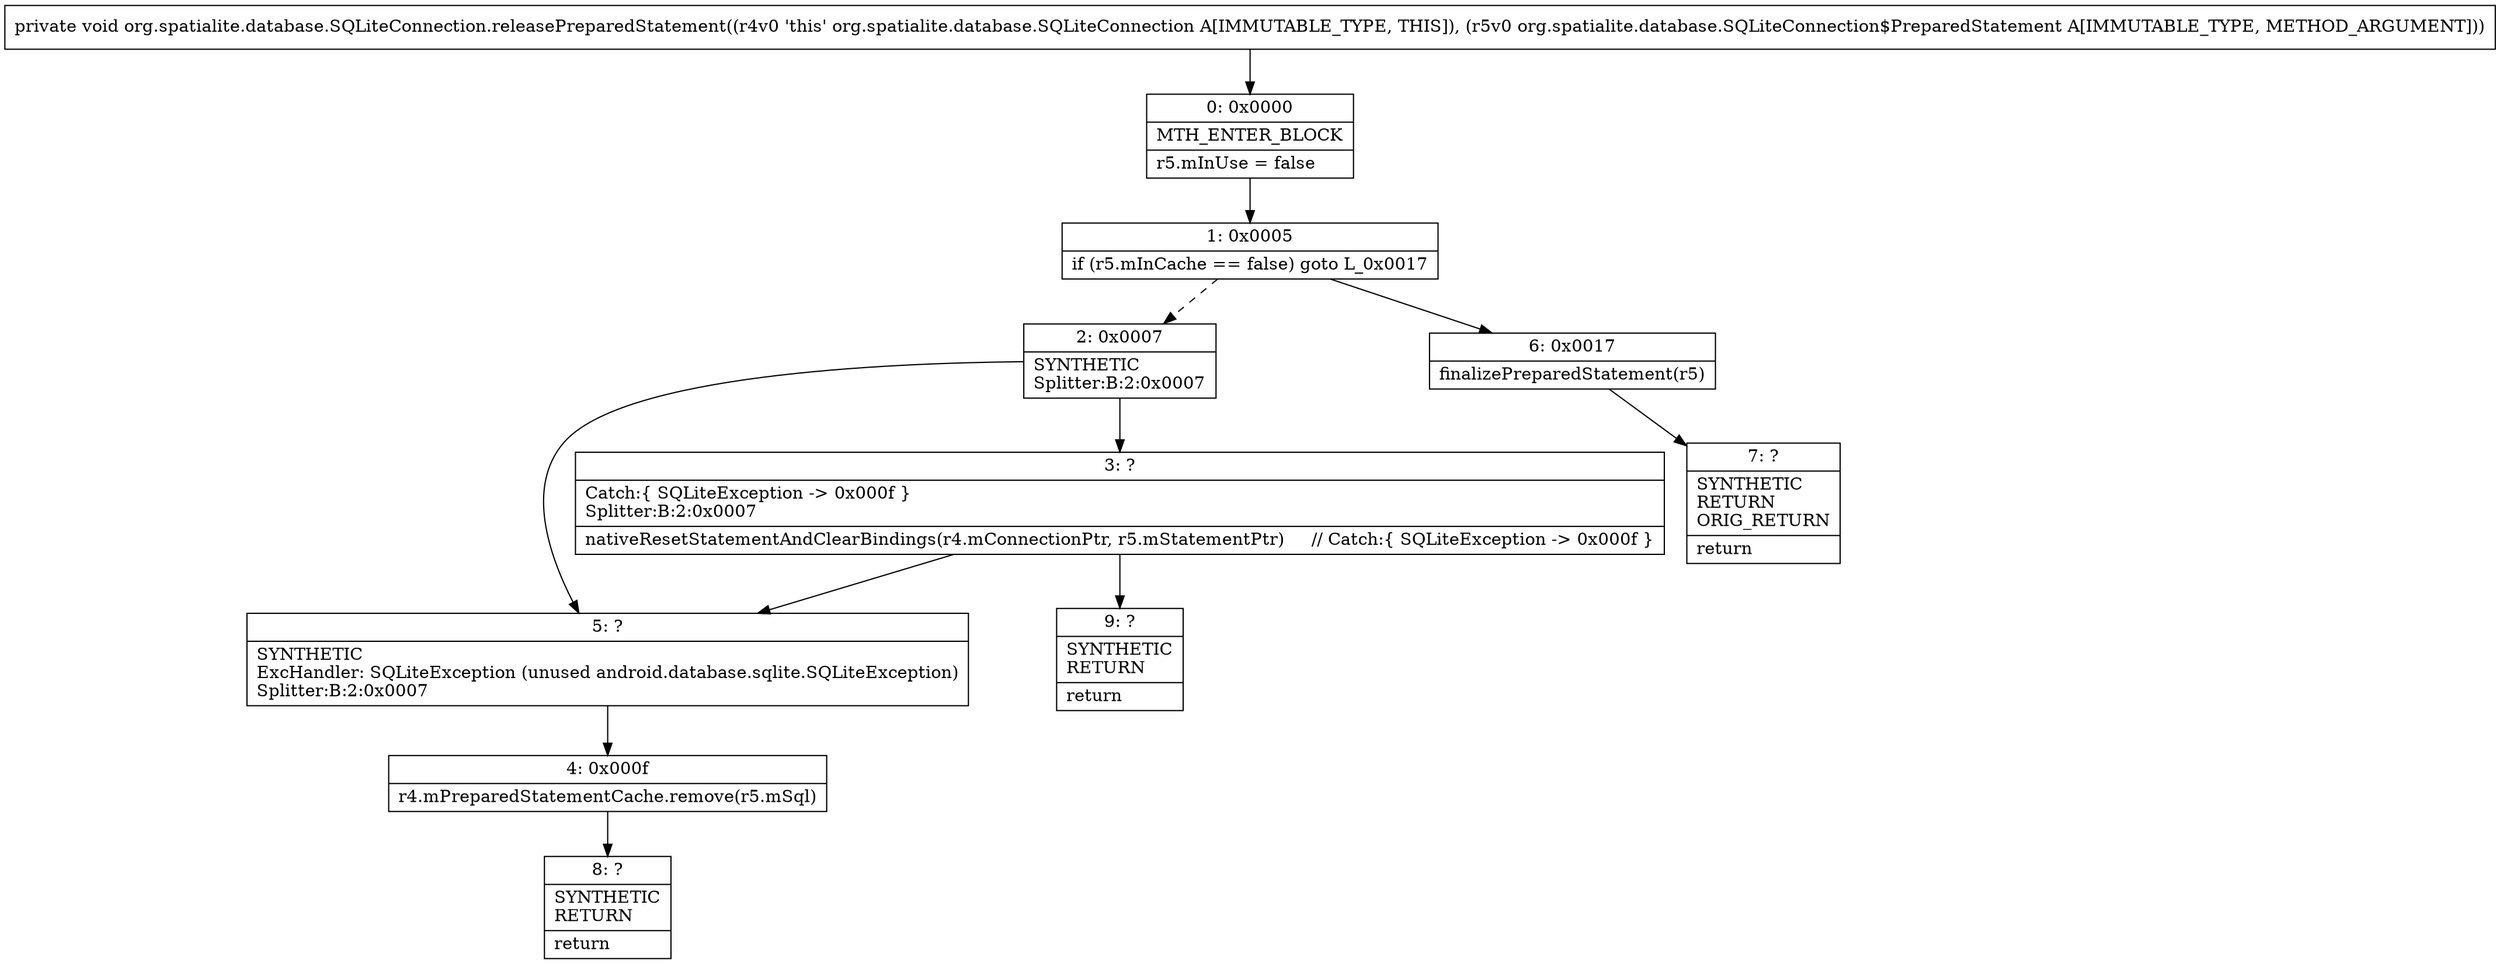 digraph "CFG fororg.spatialite.database.SQLiteConnection.releasePreparedStatement(Lorg\/spatialite\/database\/SQLiteConnection$PreparedStatement;)V" {
Node_0 [shape=record,label="{0\:\ 0x0000|MTH_ENTER_BLOCK\l|r5.mInUse = false\l}"];
Node_1 [shape=record,label="{1\:\ 0x0005|if (r5.mInCache == false) goto L_0x0017\l}"];
Node_2 [shape=record,label="{2\:\ 0x0007|SYNTHETIC\lSplitter:B:2:0x0007\l}"];
Node_3 [shape=record,label="{3\:\ ?|Catch:\{ SQLiteException \-\> 0x000f \}\lSplitter:B:2:0x0007\l|nativeResetStatementAndClearBindings(r4.mConnectionPtr, r5.mStatementPtr)     \/\/ Catch:\{ SQLiteException \-\> 0x000f \}\l}"];
Node_4 [shape=record,label="{4\:\ 0x000f|r4.mPreparedStatementCache.remove(r5.mSql)\l}"];
Node_5 [shape=record,label="{5\:\ ?|SYNTHETIC\lExcHandler: SQLiteException (unused android.database.sqlite.SQLiteException)\lSplitter:B:2:0x0007\l}"];
Node_6 [shape=record,label="{6\:\ 0x0017|finalizePreparedStatement(r5)\l}"];
Node_7 [shape=record,label="{7\:\ ?|SYNTHETIC\lRETURN\lORIG_RETURN\l|return\l}"];
Node_8 [shape=record,label="{8\:\ ?|SYNTHETIC\lRETURN\l|return\l}"];
Node_9 [shape=record,label="{9\:\ ?|SYNTHETIC\lRETURN\l|return\l}"];
MethodNode[shape=record,label="{private void org.spatialite.database.SQLiteConnection.releasePreparedStatement((r4v0 'this' org.spatialite.database.SQLiteConnection A[IMMUTABLE_TYPE, THIS]), (r5v0 org.spatialite.database.SQLiteConnection$PreparedStatement A[IMMUTABLE_TYPE, METHOD_ARGUMENT])) }"];
MethodNode -> Node_0;
Node_0 -> Node_1;
Node_1 -> Node_2[style=dashed];
Node_1 -> Node_6;
Node_2 -> Node_3;
Node_2 -> Node_5;
Node_3 -> Node_5;
Node_3 -> Node_9;
Node_4 -> Node_8;
Node_5 -> Node_4;
Node_6 -> Node_7;
}

